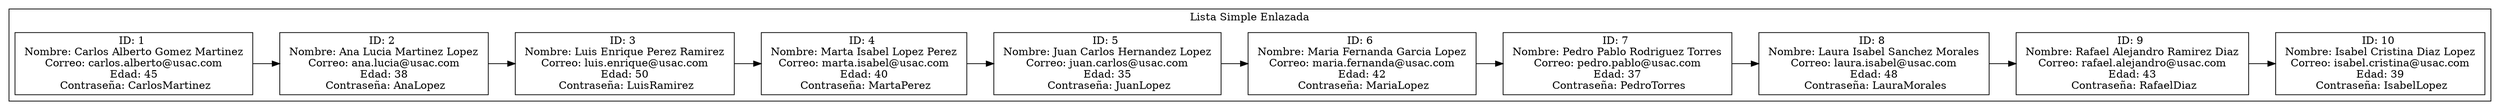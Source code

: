 digraph LinkedList {
    node [shape=record];
    rankdir=LR;
    subgraph cluster_0 {
        label = "Lista Simple Enlazada";
        n0 [label = "{<data> ID: 1 \n Nombre: Carlos Alberto Gomez Martinez \n Correo: carlos.alberto@usac.com \n Edad: 45 \n Contraseña: CarlosMartinez}"];
        n1 [label = "{<data> ID: 2 \n Nombre: Ana Lucia Martinez Lopez \n Correo: ana.lucia@usac.com \n Edad: 38 \n Contraseña: AnaLopez}"];
        n2 [label = "{<data> ID: 3 \n Nombre: Luis Enrique Perez Ramirez \n Correo: luis.enrique@usac.com \n Edad: 50 \n Contraseña: LuisRamirez}"];
        n3 [label = "{<data> ID: 4 \n Nombre: Marta Isabel Lopez Perez \n Correo: marta.isabel@usac.com \n Edad: 40 \n Contraseña: MartaPerez}"];
        n4 [label = "{<data> ID: 5 \n Nombre: Juan Carlos Hernandez Lopez \n Correo: juan.carlos@usac.com \n Edad: 35 \n Contraseña: JuanLopez}"];
        n5 [label = "{<data> ID: 6 \n Nombre: Maria Fernanda Garcia Lopez \n Correo: maria.fernanda@usac.com \n Edad: 42 \n Contraseña: MariaLopez}"];
        n6 [label = "{<data> ID: 7 \n Nombre: Pedro Pablo Rodriguez Torres \n Correo: pedro.pablo@usac.com \n Edad: 37 \n Contraseña: PedroTorres}"];
        n7 [label = "{<data> ID: 8 \n Nombre: Laura Isabel Sanchez Morales \n Correo: laura.isabel@usac.com \n Edad: 48 \n Contraseña: LauraMorales}"];
        n8 [label = "{<data> ID: 9 \n Nombre: Rafael Alejandro Ramirez Diaz \n Correo: rafael.alejandro@usac.com \n Edad: 43 \n Contraseña: RafaelDiaz}"];
        n9 [label = "{<data> ID: 10 \n Nombre: Isabel Cristina Diaz Lopez \n Correo: isabel.cristina@usac.com \n Edad: 39 \n Contraseña: IsabelLopez}"];
        n0 -> n1;
        n1 -> n2;
        n2 -> n3;
        n3 -> n4;
        n4 -> n5;
        n5 -> n6;
        n6 -> n7;
        n7 -> n8;
        n8 -> n9;
    }
}
